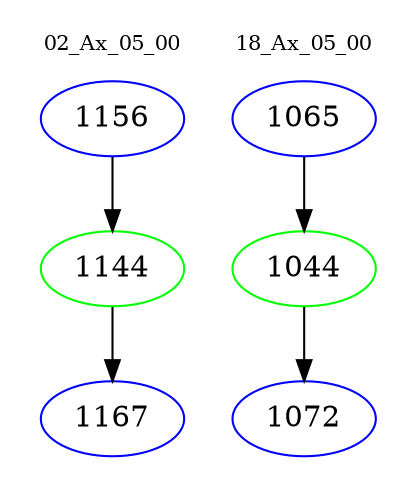 digraph{
subgraph cluster_0 {
color = white
label = "02_Ax_05_00";
fontsize=10;
T0_1156 [label="1156", color="blue"]
T0_1156 -> T0_1144 [color="black"]
T0_1144 [label="1144", color="green"]
T0_1144 -> T0_1167 [color="black"]
T0_1167 [label="1167", color="blue"]
}
subgraph cluster_1 {
color = white
label = "18_Ax_05_00";
fontsize=10;
T1_1065 [label="1065", color="blue"]
T1_1065 -> T1_1044 [color="black"]
T1_1044 [label="1044", color="green"]
T1_1044 -> T1_1072 [color="black"]
T1_1072 [label="1072", color="blue"]
}
}
